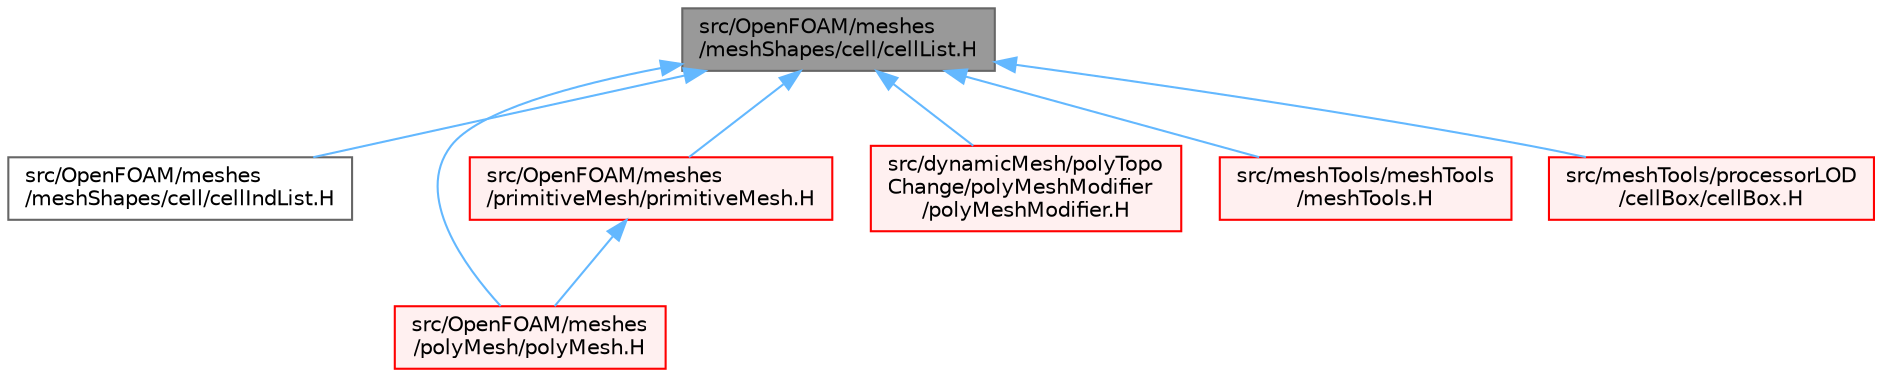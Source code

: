 digraph "src/OpenFOAM/meshes/meshShapes/cell/cellList.H"
{
 // LATEX_PDF_SIZE
  bgcolor="transparent";
  edge [fontname=Helvetica,fontsize=10,labelfontname=Helvetica,labelfontsize=10];
  node [fontname=Helvetica,fontsize=10,shape=box,height=0.2,width=0.4];
  Node1 [id="Node000001",label="src/OpenFOAM/meshes\l/meshShapes/cell/cellList.H",height=0.2,width=0.4,color="gray40", fillcolor="grey60", style="filled", fontcolor="black",tooltip=" "];
  Node1 -> Node2 [id="edge1_Node000001_Node000002",dir="back",color="steelblue1",style="solid",tooltip=" "];
  Node2 [id="Node000002",label="src/OpenFOAM/meshes\l/meshShapes/cell/cellIndList.H",height=0.2,width=0.4,color="grey40", fillcolor="white", style="filled",URL="$cellIndList_8H.html",tooltip=" "];
  Node1 -> Node3 [id="edge2_Node000001_Node000003",dir="back",color="steelblue1",style="solid",tooltip=" "];
  Node3 [id="Node000003",label="src/OpenFOAM/meshes\l/polyMesh/polyMesh.H",height=0.2,width=0.4,color="red", fillcolor="#FFF0F0", style="filled",URL="$polyMesh_8H.html",tooltip=" "];
  Node1 -> Node3750 [id="edge3_Node000001_Node003750",dir="back",color="steelblue1",style="solid",tooltip=" "];
  Node3750 [id="Node003750",label="src/OpenFOAM/meshes\l/primitiveMesh/primitiveMesh.H",height=0.2,width=0.4,color="red", fillcolor="#FFF0F0", style="filled",URL="$primitiveMesh_8H.html",tooltip=" "];
  Node3750 -> Node3 [id="edge4_Node003750_Node000003",dir="back",color="steelblue1",style="solid",tooltip=" "];
  Node1 -> Node3787 [id="edge5_Node000001_Node003787",dir="back",color="steelblue1",style="solid",tooltip=" "];
  Node3787 [id="Node003787",label="src/dynamicMesh/polyTopo\lChange/polyMeshModifier\l/polyMeshModifier.H",height=0.2,width=0.4,color="red", fillcolor="#FFF0F0", style="filled",URL="$polyMeshModifier_8H.html",tooltip=" "];
  Node1 -> Node3797 [id="edge6_Node000001_Node003797",dir="back",color="steelblue1",style="solid",tooltip=" "];
  Node3797 [id="Node003797",label="src/meshTools/meshTools\l/meshTools.H",height=0.2,width=0.4,color="red", fillcolor="#FFF0F0", style="filled",URL="$meshTools_8H.html",tooltip=" "];
  Node1 -> Node3814 [id="edge7_Node000001_Node003814",dir="back",color="steelblue1",style="solid",tooltip=" "];
  Node3814 [id="Node003814",label="src/meshTools/processorLOD\l/cellBox/cellBox.H",height=0.2,width=0.4,color="red", fillcolor="#FFF0F0", style="filled",URL="$cellBox_8H.html",tooltip=" "];
}

